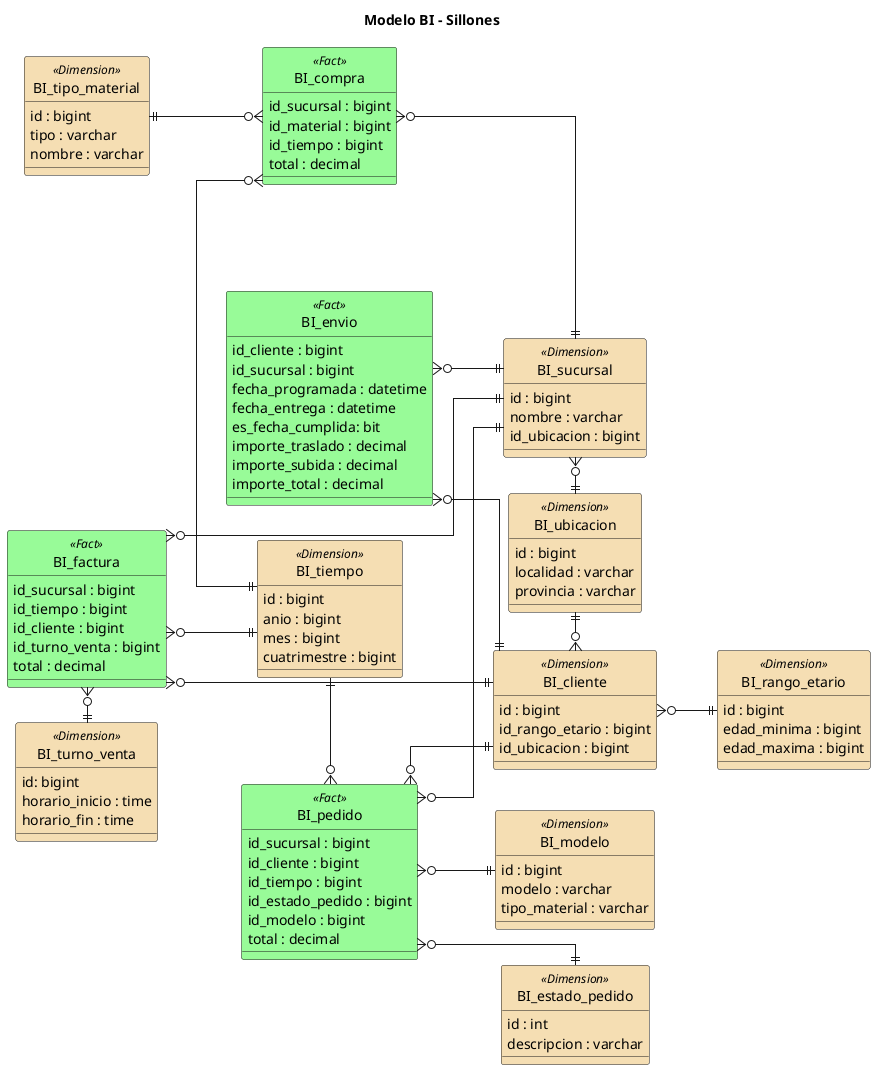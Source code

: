 @startuml Modelo BI - Sillones
skinparam linetype ortho
hide circle
skinparam shadowing false
title Modelo BI - Sillones
left to right direction

skinparam class {
  BackgroundColor<<Fact>> PaleGreen
  BackgroundColor<<Dimension>> Wheat
}

' Hechos
entity BI_factura <<Fact>> {
    id_sucursal : bigint
    id_tiempo : bigint
    id_cliente : bigint
'    id_envio : bigint
    id_turno_venta : bigint
    total : decimal
}
entity BI_pedido <<Fact>> {
    id_sucursal : bigint
    id_cliente : bigint
    id_tiempo : bigint
    id_estado_pedido : bigint
    id_modelo : bigint
    total : decimal
}

entity BI_compra <<Fact>> {
    id_sucursal : bigint
    id_material : bigint
    id_tiempo : bigint
    total : decimal
}

'entity BI_factura_x_compra <<Fact>> {
'    id_sucursal : bigint
'    id_tiempo : bigint
'    id_factura : bigint
'    id_compra : bigint
'}
'
'entity BI_pedido_x_factura <<Fact>> {
'    id_factura : bigint
'    id_pedido : bigint
'    id_sucursal : bigint
'    id_cliente : bigint
'}

entity BI_envio <<Fact>> {
    id_cliente : bigint
    id_sucursal : bigint
    fecha_programada : datetime
    fecha_entrega : datetime
    es_fecha_cumplida: bit
    importe_traslado : decimal
    importe_subida : decimal
    importe_total : decimal
}

' Dimensiones
entity BI_tiempo <<Dimension>> {
    id : bigint
    anio : bigint
    mes : bigint
    cuatrimestre : bigint
}

entity BI_ubicacion <<Dimension>> {
    id : bigint
    localidad : varchar
    provincia : varchar
}

entity BI_sucursal <<Dimension>> {
    id : bigint
    nombre : varchar
    id_ubicacion : bigint
}

entity BI_modelo <<Dimension>> {
    id : bigint
    modelo : varchar
    tipo_material : varchar
}

entity BI_rango_etario <<Dimension>> {
    id : bigint
    edad_minima : bigint
    edad_maxima : bigint
}

entity BI_turno_venta <<Dimension>> {
    id: bigint
    horario_inicio : time
    horario_fin : time
}

entity BI_estado_pedido <<Dimension>> {
    id : int
    descripcion : varchar
}

entity BI_tipo_material <<Dimension>> {
    id : bigint
    tipo : varchar
    nombre : varchar
}

entity BI_cliente <<Dimension>> {
    id : bigint
    id_rango_etario : bigint
    id_ubicacion : bigint
}

' Relaciones
BI_envio }o--|| BI_cliente
BI_envio }o--|| BI_sucursal

BI_factura }o--|| BI_sucursal
BI_factura }o--|| BI_tiempo
BI_factura }o--|| BI_cliente
BI_factura }o-right-|| BI_turno_venta

BI_pedido }o--|| BI_sucursal
BI_pedido }o--|| BI_cliente
BI_pedido }o-left-|| BI_tiempo
BI_pedido }o--|| BI_estado_pedido
BI_pedido }o--|| BI_modelo

BI_compra }o-down-|| BI_sucursal
BI_compra }o-up-|| BI_tipo_material
BI_compra }o-right-|| BI_tiempo

BI_cliente }o--|| BI_rango_etario

BI_ubicacion ||-left-o{ BI_sucursal
BI_ubicacion ||-right-o{ BI_cliente

@enduml
